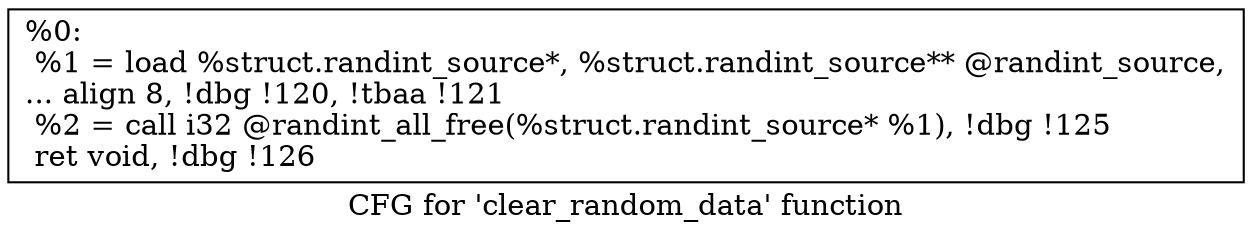 digraph "CFG for 'clear_random_data' function" {
	label="CFG for 'clear_random_data' function";

	Node0x1c64c90 [shape=record,label="{%0:\l  %1 = load %struct.randint_source*, %struct.randint_source** @randint_source,\l... align 8, !dbg !120, !tbaa !121\l  %2 = call i32 @randint_all_free(%struct.randint_source* %1), !dbg !125\l  ret void, !dbg !126\l}"];
}
